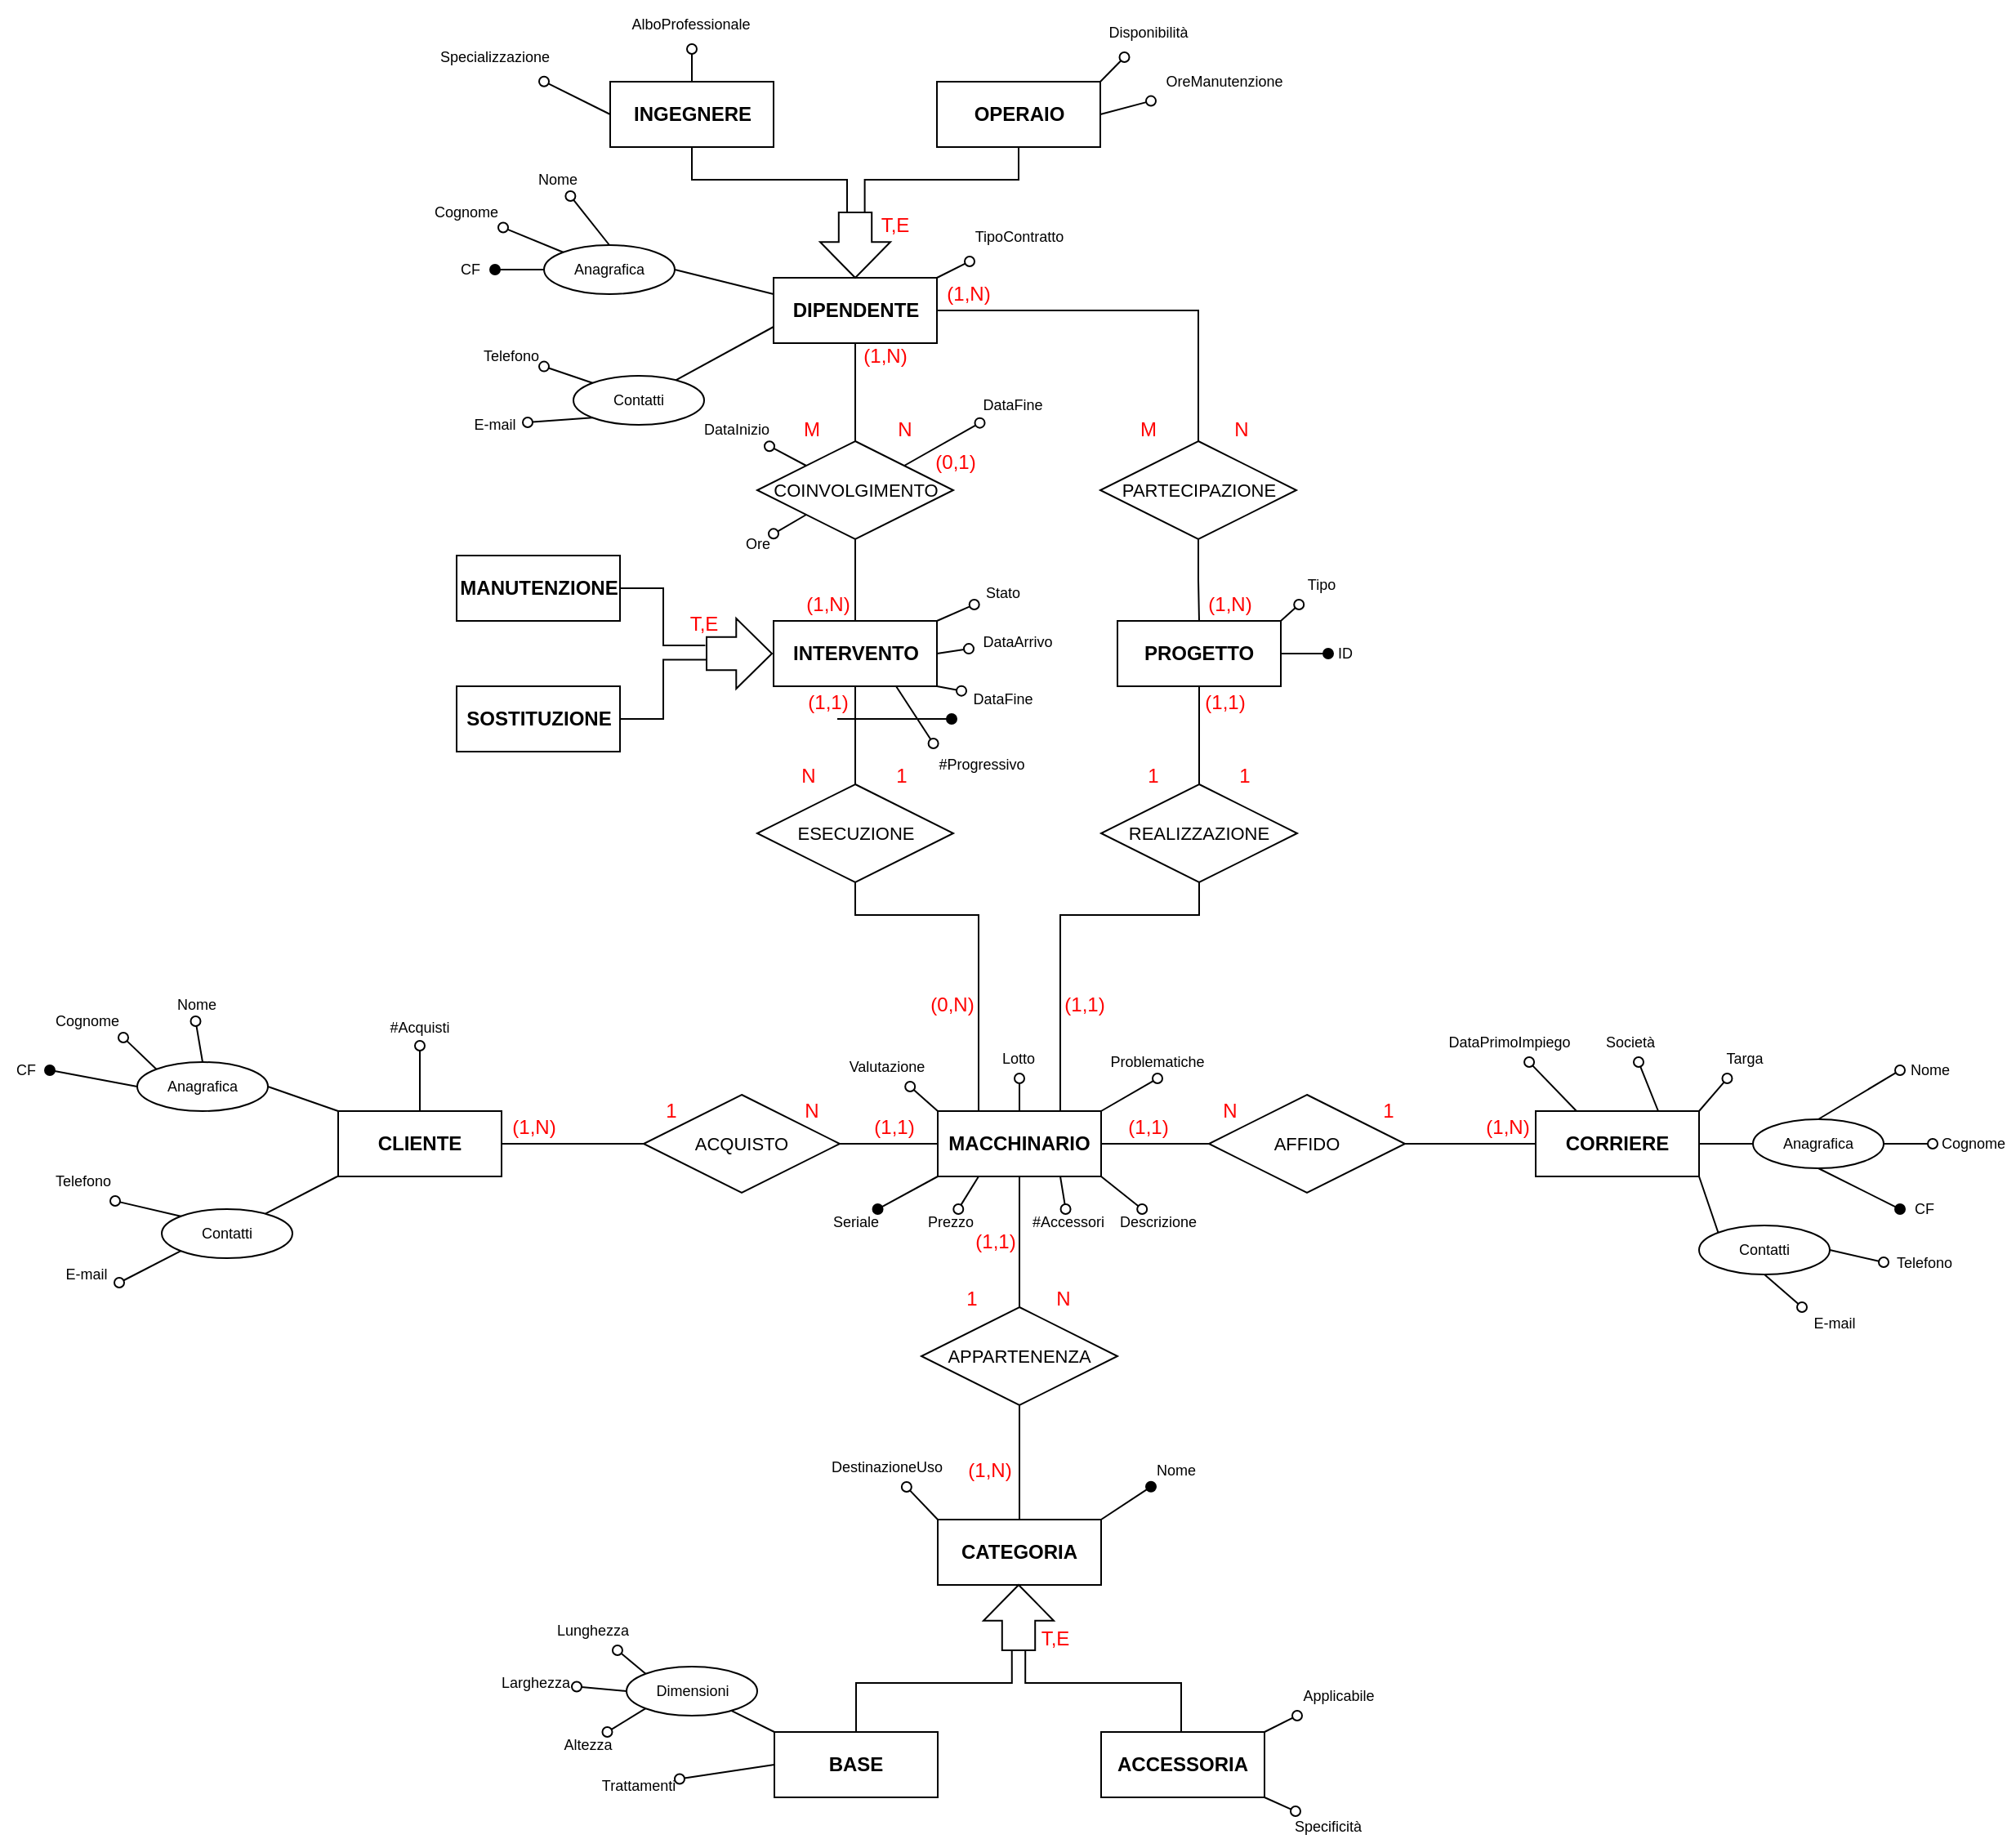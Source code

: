 <mxfile version="15.8.0" type="github">
  <diagram id="dsJ7s2vMgQMwFVYu8buw" name="Page-1">
    <mxGraphModel dx="1185" dy="635" grid="1" gridSize="10" guides="1" tooltips="1" connect="1" arrows="1" fold="1" page="1" pageScale="1" pageWidth="827" pageHeight="1169" math="0" shadow="0">
      <root>
        <mxCell id="0" />
        <mxCell id="1" parent="0" />
        <mxCell id="uWJtjKGiHwzr4gWqTYHl-3" style="edgeStyle=orthogonalEdgeStyle;rounded=0;orthogonalLoop=1;jettySize=auto;html=1;exitX=1;exitY=0.5;exitDx=0;exitDy=0;entryX=0;entryY=0.5;entryDx=0;entryDy=0;endArrow=none;endFill=0;" parent="1" source="gx2fqg2UMWbFpVax5CwM-1" target="gx2fqg2UMWbFpVax5CwM-11" edge="1">
          <mxGeometry relative="1" as="geometry" />
        </mxCell>
        <mxCell id="jzE8oIi-crpwVp-MOxEN-11" style="rounded=0;orthogonalLoop=1;jettySize=auto;html=1;exitX=0.5;exitY=0;exitDx=0;exitDy=0;fontColor=#000000;endArrow=oval;endFill=0;" parent="1" source="gx2fqg2UMWbFpVax5CwM-1" target="jzE8oIi-crpwVp-MOxEN-12" edge="1">
          <mxGeometry relative="1" as="geometry">
            <mxPoint x="463.952" y="650" as="targetPoint" />
          </mxGeometry>
        </mxCell>
        <mxCell id="gx2fqg2UMWbFpVax5CwM-1" value="&lt;b&gt;CLIENTE&lt;/b&gt;" style="whiteSpace=wrap;html=1;align=center;fontColor=#000000;" parent="1" vertex="1">
          <mxGeometry x="414" y="690" width="100" height="40" as="geometry" />
        </mxCell>
        <mxCell id="uWJtjKGiHwzr4gWqTYHl-6" style="edgeStyle=orthogonalEdgeStyle;rounded=0;orthogonalLoop=1;jettySize=auto;html=1;exitX=1;exitY=0.5;exitDx=0;exitDy=0;entryX=0;entryY=0.5;entryDx=0;entryDy=0;endArrow=none;endFill=0;" parent="1" source="gx2fqg2UMWbFpVax5CwM-2" target="gx2fqg2UMWbFpVax5CwM-18" edge="1">
          <mxGeometry relative="1" as="geometry" />
        </mxCell>
        <mxCell id="uWJtjKGiHwzr4gWqTYHl-18" style="edgeStyle=orthogonalEdgeStyle;rounded=0;orthogonalLoop=1;jettySize=auto;html=1;exitX=0.25;exitY=0;exitDx=0;exitDy=0;entryX=0.5;entryY=1;entryDx=0;entryDy=0;endArrow=none;endFill=0;" parent="1" source="gx2fqg2UMWbFpVax5CwM-2" target="FtTrVJw0tq06EMOVsZJ_-155" edge="1">
          <mxGeometry relative="1" as="geometry">
            <Array as="points">
              <mxPoint x="806" y="570" />
              <mxPoint x="731" y="570" />
            </Array>
          </mxGeometry>
        </mxCell>
        <mxCell id="uWJtjKGiHwzr4gWqTYHl-19" style="edgeStyle=orthogonalEdgeStyle;rounded=0;orthogonalLoop=1;jettySize=auto;html=1;exitX=0.75;exitY=0;exitDx=0;exitDy=0;entryX=0.5;entryY=1;entryDx=0;entryDy=0;endArrow=none;endFill=0;" parent="1" source="gx2fqg2UMWbFpVax5CwM-2" target="FtTrVJw0tq06EMOVsZJ_-159" edge="1">
          <mxGeometry relative="1" as="geometry">
            <Array as="points">
              <mxPoint x="856" y="570" />
              <mxPoint x="941" y="570" />
            </Array>
          </mxGeometry>
        </mxCell>
        <mxCell id="uWJtjKGiHwzr4gWqTYHl-37" style="rounded=0;orthogonalLoop=1;jettySize=auto;html=1;exitX=1;exitY=0;exitDx=0;exitDy=0;fontSize=11;endArrow=oval;endFill=0;entryX=0.5;entryY=1;entryDx=0;entryDy=0;" parent="1" source="gx2fqg2UMWbFpVax5CwM-2" target="uWJtjKGiHwzr4gWqTYHl-38" edge="1">
          <mxGeometry relative="1" as="geometry">
            <mxPoint x="910" y="650" as="targetPoint" />
          </mxGeometry>
        </mxCell>
        <mxCell id="uWJtjKGiHwzr4gWqTYHl-89" style="edgeStyle=none;rounded=0;orthogonalLoop=1;jettySize=auto;html=1;exitX=0;exitY=0;exitDx=0;exitDy=0;fontSize=9;endArrow=oval;endFill=0;" parent="1" source="gx2fqg2UMWbFpVax5CwM-2" target="uWJtjKGiHwzr4gWqTYHl-90" edge="1">
          <mxGeometry relative="1" as="geometry">
            <mxPoint x="760" y="660" as="targetPoint" />
          </mxGeometry>
        </mxCell>
        <mxCell id="uWJtjKGiHwzr4gWqTYHl-91" style="edgeStyle=none;rounded=0;orthogonalLoop=1;jettySize=auto;html=1;exitX=0;exitY=1;exitDx=0;exitDy=0;fontSize=9;endArrow=oval;endFill=1;" parent="1" source="gx2fqg2UMWbFpVax5CwM-2" target="uWJtjKGiHwzr4gWqTYHl-92" edge="1">
          <mxGeometry relative="1" as="geometry">
            <mxPoint x="750" y="730" as="targetPoint" />
          </mxGeometry>
        </mxCell>
        <mxCell id="uWJtjKGiHwzr4gWqTYHl-93" style="edgeStyle=none;rounded=0;orthogonalLoop=1;jettySize=auto;html=1;exitX=0.25;exitY=1;exitDx=0;exitDy=0;fontSize=9;endArrow=oval;endFill=0;" parent="1" source="gx2fqg2UMWbFpVax5CwM-2" target="uWJtjKGiHwzr4gWqTYHl-94" edge="1">
          <mxGeometry relative="1" as="geometry">
            <mxPoint x="770" y="760" as="targetPoint" />
          </mxGeometry>
        </mxCell>
        <mxCell id="uWJtjKGiHwzr4gWqTYHl-95" style="edgeStyle=none;rounded=0;orthogonalLoop=1;jettySize=auto;html=1;exitX=0.75;exitY=1;exitDx=0;exitDy=0;fontSize=9;endArrow=oval;endFill=0;" parent="1" source="gx2fqg2UMWbFpVax5CwM-2" target="uWJtjKGiHwzr4gWqTYHl-96" edge="1">
          <mxGeometry relative="1" as="geometry">
            <mxPoint x="880" y="760" as="targetPoint" />
          </mxGeometry>
        </mxCell>
        <mxCell id="uWJtjKGiHwzr4gWqTYHl-97" style="edgeStyle=none;rounded=0;orthogonalLoop=1;jettySize=auto;html=1;exitX=1;exitY=1;exitDx=0;exitDy=0;fontSize=9;endArrow=oval;endFill=0;" parent="1" source="gx2fqg2UMWbFpVax5CwM-2" target="uWJtjKGiHwzr4gWqTYHl-98" edge="1">
          <mxGeometry relative="1" as="geometry">
            <mxPoint x="910" y="750" as="targetPoint" />
          </mxGeometry>
        </mxCell>
        <mxCell id="uWJtjKGiHwzr4gWqTYHl-115" style="edgeStyle=none;rounded=0;orthogonalLoop=1;jettySize=auto;html=1;exitX=0.5;exitY=0;exitDx=0;exitDy=0;fontSize=9;endArrow=oval;endFill=0;" parent="1" source="gx2fqg2UMWbFpVax5CwM-2" target="uWJtjKGiHwzr4gWqTYHl-116" edge="1">
          <mxGeometry relative="1" as="geometry">
            <mxPoint x="831.111" y="660" as="targetPoint" />
          </mxGeometry>
        </mxCell>
        <mxCell id="gx2fqg2UMWbFpVax5CwM-2" value="&lt;b&gt;MACCHINARIO&lt;/b&gt;" style="whiteSpace=wrap;html=1;align=center;" parent="1" vertex="1">
          <mxGeometry x="781" y="690" width="100" height="40" as="geometry" />
        </mxCell>
        <mxCell id="uWJtjKGiHwzr4gWqTYHl-8" style="edgeStyle=orthogonalEdgeStyle;rounded=0;orthogonalLoop=1;jettySize=auto;html=1;exitX=0.5;exitY=0;exitDx=0;exitDy=0;entryX=0.5;entryY=1;entryDx=0;entryDy=0;endArrow=none;endFill=0;" parent="1" source="gx2fqg2UMWbFpVax5CwM-3" target="gx2fqg2UMWbFpVax5CwM-14" edge="1">
          <mxGeometry relative="1" as="geometry" />
        </mxCell>
        <mxCell id="uWJtjKGiHwzr4gWqTYHl-99" style="edgeStyle=none;rounded=0;orthogonalLoop=1;jettySize=auto;html=1;exitX=1;exitY=0;exitDx=0;exitDy=0;fontSize=9;endArrow=oval;endFill=1;" parent="1" source="gx2fqg2UMWbFpVax5CwM-3" target="uWJtjKGiHwzr4gWqTYHl-100" edge="1">
          <mxGeometry relative="1" as="geometry">
            <mxPoint x="910" y="910" as="targetPoint" />
          </mxGeometry>
        </mxCell>
        <mxCell id="uWJtjKGiHwzr4gWqTYHl-101" style="edgeStyle=none;rounded=0;orthogonalLoop=1;jettySize=auto;html=1;exitX=0;exitY=0;exitDx=0;exitDy=0;fontSize=9;endArrow=oval;endFill=0;" parent="1" source="gx2fqg2UMWbFpVax5CwM-3" target="uWJtjKGiHwzr4gWqTYHl-102" edge="1">
          <mxGeometry relative="1" as="geometry">
            <mxPoint x="760" y="920" as="targetPoint" />
          </mxGeometry>
        </mxCell>
        <mxCell id="gx2fqg2UMWbFpVax5CwM-3" value="&lt;b&gt;CATEGORIA&lt;/b&gt;" style="whiteSpace=wrap;html=1;align=center;" parent="1" vertex="1">
          <mxGeometry x="781" y="940" width="100" height="40" as="geometry" />
        </mxCell>
        <mxCell id="uWJtjKGiHwzr4gWqTYHl-85" style="edgeStyle=none;rounded=0;orthogonalLoop=1;jettySize=auto;html=1;exitX=1;exitY=0;exitDx=0;exitDy=0;fontSize=9;endArrow=oval;endFill=0;" parent="1" source="gx2fqg2UMWbFpVax5CwM-5" target="uWJtjKGiHwzr4gWqTYHl-86" edge="1">
          <mxGeometry relative="1" as="geometry">
            <mxPoint x="1020" y="380.0" as="targetPoint" />
          </mxGeometry>
        </mxCell>
        <mxCell id="uWJtjKGiHwzr4gWqTYHl-87" style="edgeStyle=none;rounded=0;orthogonalLoop=1;jettySize=auto;html=1;exitX=1;exitY=0.5;exitDx=0;exitDy=0;fontSize=9;endArrow=oval;endFill=1;" parent="1" source="gx2fqg2UMWbFpVax5CwM-5" target="uWJtjKGiHwzr4gWqTYHl-88" edge="1">
          <mxGeometry relative="1" as="geometry">
            <mxPoint x="1020" y="409.944" as="targetPoint" />
          </mxGeometry>
        </mxCell>
        <mxCell id="gx2fqg2UMWbFpVax5CwM-5" value="&lt;b&gt;PROGETTO&lt;/b&gt;" style="whiteSpace=wrap;html=1;align=center;" parent="1" vertex="1">
          <mxGeometry x="891" y="390" width="100" height="40" as="geometry" />
        </mxCell>
        <mxCell id="uWJtjKGiHwzr4gWqTYHl-26" style="edgeStyle=orthogonalEdgeStyle;rounded=0;orthogonalLoop=1;jettySize=auto;html=1;exitX=0.5;exitY=1;exitDx=0;exitDy=0;entryX=0.5;entryY=0;entryDx=0;entryDy=0;endArrow=none;endFill=0;" parent="1" source="gx2fqg2UMWbFpVax5CwM-6" target="FtTrVJw0tq06EMOVsZJ_-156" edge="1">
          <mxGeometry relative="1" as="geometry" />
        </mxCell>
        <mxCell id="uWJtjKGiHwzr4gWqTYHl-31" style="edgeStyle=orthogonalEdgeStyle;rounded=0;orthogonalLoop=1;jettySize=auto;html=1;exitX=1;exitY=0.5;exitDx=0;exitDy=0;endArrow=none;endFill=0;" parent="1" source="gx2fqg2UMWbFpVax5CwM-6" target="gx2fqg2UMWbFpVax5CwM-17" edge="1">
          <mxGeometry relative="1" as="geometry" />
        </mxCell>
        <mxCell id="uWJtjKGiHwzr4gWqTYHl-49" style="edgeStyle=none;rounded=0;orthogonalLoop=1;jettySize=auto;html=1;exitX=0;exitY=0.25;exitDx=0;exitDy=0;fontSize=9;endArrow=none;endFill=0;entryX=1;entryY=0.5;entryDx=0;entryDy=0;" parent="1" source="gx2fqg2UMWbFpVax5CwM-6" target="uWJtjKGiHwzr4gWqTYHl-51" edge="1">
          <mxGeometry relative="1" as="geometry">
            <mxPoint x="670" y="189.944" as="targetPoint" />
          </mxGeometry>
        </mxCell>
        <mxCell id="uWJtjKGiHwzr4gWqTYHl-54" style="edgeStyle=none;rounded=0;orthogonalLoop=1;jettySize=auto;html=1;exitX=0;exitY=0.75;exitDx=0;exitDy=0;fontSize=9;endArrow=none;endFill=0;" parent="1" source="gx2fqg2UMWbFpVax5CwM-6" target="uWJtjKGiHwzr4gWqTYHl-55" edge="1">
          <mxGeometry relative="1" as="geometry">
            <mxPoint x="620" y="220" as="targetPoint" />
          </mxGeometry>
        </mxCell>
        <mxCell id="uWJtjKGiHwzr4gWqTYHl-66" style="edgeStyle=none;rounded=0;orthogonalLoop=1;jettySize=auto;html=1;exitX=1;exitY=0;exitDx=0;exitDy=0;fontSize=9;endArrow=oval;endFill=0;" parent="1" source="gx2fqg2UMWbFpVax5CwM-6" target="uWJtjKGiHwzr4gWqTYHl-67" edge="1">
          <mxGeometry relative="1" as="geometry">
            <mxPoint x="810" y="160" as="targetPoint" />
          </mxGeometry>
        </mxCell>
        <mxCell id="gx2fqg2UMWbFpVax5CwM-6" value="&lt;b&gt;DIPENDENTE&lt;/b&gt;" style="whiteSpace=wrap;html=1;align=center;" parent="1" vertex="1">
          <mxGeometry x="680.5" y="180" width="100" height="40" as="geometry" />
        </mxCell>
        <mxCell id="uWJtjKGiHwzr4gWqTYHl-28" style="edgeStyle=orthogonalEdgeStyle;rounded=0;orthogonalLoop=1;jettySize=auto;html=1;exitX=0.5;exitY=1;exitDx=0;exitDy=0;entryX=0.015;entryY=0.616;entryDx=0;entryDy=0;entryPerimeter=0;endArrow=none;endFill=0;" parent="1" source="gx2fqg2UMWbFpVax5CwM-7" target="uWJtjKGiHwzr4gWqTYHl-27" edge="1">
          <mxGeometry relative="1" as="geometry" />
        </mxCell>
        <mxCell id="uWJtjKGiHwzr4gWqTYHl-45" style="edgeStyle=none;rounded=0;orthogonalLoop=1;jettySize=auto;html=1;exitX=0.5;exitY=0;exitDx=0;exitDy=0;fontSize=9;endArrow=oval;endFill=0;" parent="1" source="gx2fqg2UMWbFpVax5CwM-7" target="uWJtjKGiHwzr4gWqTYHl-46" edge="1">
          <mxGeometry relative="1" as="geometry">
            <mxPoint x="630.556" y="40" as="targetPoint" />
          </mxGeometry>
        </mxCell>
        <mxCell id="uWJtjKGiHwzr4gWqTYHl-47" style="edgeStyle=none;rounded=0;orthogonalLoop=1;jettySize=auto;html=1;exitX=0;exitY=0.5;exitDx=0;exitDy=0;fontSize=9;endArrow=oval;endFill=0;" parent="1" source="gx2fqg2UMWbFpVax5CwM-7" target="uWJtjKGiHwzr4gWqTYHl-48" edge="1">
          <mxGeometry relative="1" as="geometry">
            <mxPoint x="540" y="60" as="targetPoint" />
          </mxGeometry>
        </mxCell>
        <mxCell id="gx2fqg2UMWbFpVax5CwM-7" value="&lt;b&gt;INGEGNERE&lt;/b&gt;" style="whiteSpace=wrap;html=1;align=center;" parent="1" vertex="1">
          <mxGeometry x="580.5" y="60" width="100" height="40" as="geometry" />
        </mxCell>
        <mxCell id="uWJtjKGiHwzr4gWqTYHl-29" style="edgeStyle=orthogonalEdgeStyle;rounded=0;orthogonalLoop=1;jettySize=auto;html=1;exitX=0.5;exitY=1;exitDx=0;exitDy=0;entryX=0.005;entryY=0.365;entryDx=0;entryDy=0;entryPerimeter=0;endArrow=none;endFill=0;" parent="1" source="gx2fqg2UMWbFpVax5CwM-8" target="uWJtjKGiHwzr4gWqTYHl-27" edge="1">
          <mxGeometry relative="1" as="geometry" />
        </mxCell>
        <mxCell id="uWJtjKGiHwzr4gWqTYHl-39" style="edgeStyle=none;rounded=0;orthogonalLoop=1;jettySize=auto;html=1;exitX=1;exitY=0;exitDx=0;exitDy=0;fontSize=9;endArrow=oval;endFill=0;" parent="1" source="gx2fqg2UMWbFpVax5CwM-8" target="uWJtjKGiHwzr4gWqTYHl-40" edge="1">
          <mxGeometry relative="1" as="geometry">
            <mxPoint x="910" y="30" as="targetPoint" />
          </mxGeometry>
        </mxCell>
        <mxCell id="uWJtjKGiHwzr4gWqTYHl-41" style="edgeStyle=none;rounded=0;orthogonalLoop=1;jettySize=auto;html=1;exitX=1;exitY=0.5;exitDx=0;exitDy=0;fontSize=9;endArrow=oval;endFill=0;" parent="1" source="gx2fqg2UMWbFpVax5CwM-8" target="uWJtjKGiHwzr4gWqTYHl-44" edge="1">
          <mxGeometry relative="1" as="geometry">
            <mxPoint x="930" y="80" as="targetPoint" />
          </mxGeometry>
        </mxCell>
        <mxCell id="gx2fqg2UMWbFpVax5CwM-8" value="&lt;b&gt;OPERAIO&lt;/b&gt;" style="whiteSpace=wrap;html=1;align=center;" parent="1" vertex="1">
          <mxGeometry x="780.5" y="60" width="100" height="40" as="geometry" />
        </mxCell>
        <mxCell id="uWJtjKGiHwzr4gWqTYHl-77" style="edgeStyle=none;rounded=0;orthogonalLoop=1;jettySize=auto;html=1;exitX=0.75;exitY=1;exitDx=0;exitDy=0;fontSize=9;endArrow=oval;endFill=0;entryX=0;entryY=0;entryDx=0;entryDy=0;" parent="1" source="gx2fqg2UMWbFpVax5CwM-9" target="uWJtjKGiHwzr4gWqTYHl-78" edge="1">
          <mxGeometry relative="1" as="geometry">
            <mxPoint x="770" y="460" as="targetPoint" />
          </mxGeometry>
        </mxCell>
        <mxCell id="uWJtjKGiHwzr4gWqTYHl-79" style="edgeStyle=none;rounded=0;orthogonalLoop=1;jettySize=auto;html=1;exitX=1;exitY=0;exitDx=0;exitDy=0;fontSize=9;endArrow=oval;endFill=0;" parent="1" source="gx2fqg2UMWbFpVax5CwM-9" target="uWJtjKGiHwzr4gWqTYHl-80" edge="1">
          <mxGeometry relative="1" as="geometry">
            <mxPoint x="820" y="380.0" as="targetPoint" />
          </mxGeometry>
        </mxCell>
        <mxCell id="uWJtjKGiHwzr4gWqTYHl-81" style="edgeStyle=none;rounded=0;orthogonalLoop=1;jettySize=auto;html=1;exitX=1;exitY=0.5;exitDx=0;exitDy=0;fontSize=9;endArrow=oval;endFill=0;" parent="1" source="gx2fqg2UMWbFpVax5CwM-9" target="uWJtjKGiHwzr4gWqTYHl-82" edge="1">
          <mxGeometry relative="1" as="geometry">
            <mxPoint x="800" y="409.944" as="targetPoint" />
          </mxGeometry>
        </mxCell>
        <mxCell id="uWJtjKGiHwzr4gWqTYHl-83" style="edgeStyle=none;rounded=0;orthogonalLoop=1;jettySize=auto;html=1;exitX=1;exitY=1;exitDx=0;exitDy=0;fontSize=9;endArrow=oval;endFill=0;" parent="1" source="gx2fqg2UMWbFpVax5CwM-9" target="uWJtjKGiHwzr4gWqTYHl-84" edge="1">
          <mxGeometry relative="1" as="geometry">
            <mxPoint x="800" y="440.0" as="targetPoint" />
          </mxGeometry>
        </mxCell>
        <mxCell id="gx2fqg2UMWbFpVax5CwM-9" value="&lt;b&gt;INTERVENTO&lt;/b&gt;" style="whiteSpace=wrap;html=1;align=center;" parent="1" vertex="1">
          <mxGeometry x="680.5" y="390" width="100" height="40" as="geometry" />
        </mxCell>
        <mxCell id="jzE8oIi-crpwVp-MOxEN-13" style="edgeStyle=none;rounded=0;orthogonalLoop=1;jettySize=auto;html=1;exitX=0.25;exitY=0;exitDx=0;exitDy=0;fontSize=9;fontColor=#000000;endArrow=oval;endFill=0;" parent="1" source="gx2fqg2UMWbFpVax5CwM-10" target="jzE8oIi-crpwVp-MOxEN-31" edge="1">
          <mxGeometry relative="1" as="geometry">
            <mxPoint x="1171.944" y="650" as="targetPoint" />
          </mxGeometry>
        </mxCell>
        <mxCell id="jzE8oIi-crpwVp-MOxEN-14" style="edgeStyle=none;rounded=0;orthogonalLoop=1;jettySize=auto;html=1;exitX=0.75;exitY=0;exitDx=0;exitDy=0;fontSize=9;fontColor=#000000;endArrow=oval;endFill=0;" parent="1" source="gx2fqg2UMWbFpVax5CwM-10" target="jzE8oIi-crpwVp-MOxEN-32" edge="1">
          <mxGeometry relative="1" as="geometry">
            <mxPoint x="1240" y="660" as="targetPoint" />
          </mxGeometry>
        </mxCell>
        <mxCell id="jzE8oIi-crpwVp-MOxEN-15" style="edgeStyle=none;rounded=0;orthogonalLoop=1;jettySize=auto;html=1;exitX=1;exitY=0;exitDx=0;exitDy=0;fontSize=9;fontColor=#000000;endArrow=oval;endFill=0;" parent="1" source="gx2fqg2UMWbFpVax5CwM-10" target="jzE8oIi-crpwVp-MOxEN-33" edge="1">
          <mxGeometry relative="1" as="geometry">
            <mxPoint x="1280" y="670" as="targetPoint" />
          </mxGeometry>
        </mxCell>
        <mxCell id="gx2fqg2UMWbFpVax5CwM-10" value="&lt;b&gt;CORRIERE&lt;/b&gt;" style="whiteSpace=wrap;html=1;align=center;fontColor=#000000;" parent="1" vertex="1">
          <mxGeometry x="1147" y="690" width="100" height="40" as="geometry" />
        </mxCell>
        <mxCell id="uWJtjKGiHwzr4gWqTYHl-4" style="edgeStyle=orthogonalEdgeStyle;rounded=0;orthogonalLoop=1;jettySize=auto;html=1;exitX=1;exitY=0.5;exitDx=0;exitDy=0;endArrow=none;endFill=0;" parent="1" source="gx2fqg2UMWbFpVax5CwM-11" target="gx2fqg2UMWbFpVax5CwM-2" edge="1">
          <mxGeometry relative="1" as="geometry" />
        </mxCell>
        <mxCell id="gx2fqg2UMWbFpVax5CwM-11" value="&lt;font style=&quot;font-size: 11px&quot;&gt;ACQUISTO&lt;/font&gt;" style="shape=rhombus;perimeter=rhombusPerimeter;whiteSpace=wrap;html=1;align=center;" parent="1" vertex="1">
          <mxGeometry x="601" y="680" width="120" height="60" as="geometry" />
        </mxCell>
        <mxCell id="uWJtjKGiHwzr4gWqTYHl-5" style="edgeStyle=orthogonalEdgeStyle;rounded=0;orthogonalLoop=1;jettySize=auto;html=1;exitX=0.5;exitY=0;exitDx=0;exitDy=0;entryX=0.5;entryY=1;entryDx=0;entryDy=0;endArrow=none;endFill=0;" parent="1" source="gx2fqg2UMWbFpVax5CwM-14" target="gx2fqg2UMWbFpVax5CwM-2" edge="1">
          <mxGeometry relative="1" as="geometry" />
        </mxCell>
        <mxCell id="gx2fqg2UMWbFpVax5CwM-14" value="&lt;font style=&quot;font-size: 11px&quot;&gt;APPARTENENZA&lt;/font&gt;" style="shape=rhombus;perimeter=rhombusPerimeter;whiteSpace=wrap;html=1;align=center;" parent="1" vertex="1">
          <mxGeometry x="771" y="810" width="120" height="60" as="geometry" />
        </mxCell>
        <mxCell id="uWJtjKGiHwzr4gWqTYHl-30" style="edgeStyle=orthogonalEdgeStyle;rounded=0;orthogonalLoop=1;jettySize=auto;html=1;exitX=0.5;exitY=1;exitDx=0;exitDy=0;entryX=0.5;entryY=0;entryDx=0;entryDy=0;endArrow=none;endFill=0;" parent="1" source="gx2fqg2UMWbFpVax5CwM-17" target="gx2fqg2UMWbFpVax5CwM-5" edge="1">
          <mxGeometry relative="1" as="geometry" />
        </mxCell>
        <mxCell id="gx2fqg2UMWbFpVax5CwM-17" value="&lt;font style=&quot;font-size: 11px&quot;&gt;PARTECIPAZIONE&lt;/font&gt;" style="shape=rhombus;perimeter=rhombusPerimeter;whiteSpace=wrap;html=1;align=center;" parent="1" vertex="1">
          <mxGeometry x="880.5" y="280" width="120" height="60" as="geometry" />
        </mxCell>
        <mxCell id="uWJtjKGiHwzr4gWqTYHl-7" style="edgeStyle=orthogonalEdgeStyle;rounded=0;orthogonalLoop=1;jettySize=auto;html=1;exitX=1;exitY=0.5;exitDx=0;exitDy=0;entryX=0;entryY=0.5;entryDx=0;entryDy=0;endArrow=none;endFill=0;fontColor=#000000;" parent="1" source="gx2fqg2UMWbFpVax5CwM-18" target="gx2fqg2UMWbFpVax5CwM-10" edge="1">
          <mxGeometry relative="1" as="geometry" />
        </mxCell>
        <mxCell id="gx2fqg2UMWbFpVax5CwM-18" value="&lt;font style=&quot;font-size: 11px&quot;&gt;AFFIDO&lt;/font&gt;" style="shape=rhombus;perimeter=rhombusPerimeter;whiteSpace=wrap;html=1;align=center;" parent="1" vertex="1">
          <mxGeometry x="947" y="680" width="120" height="60" as="geometry" />
        </mxCell>
        <mxCell id="uWJtjKGiHwzr4gWqTYHl-20" style="edgeStyle=orthogonalEdgeStyle;rounded=0;orthogonalLoop=1;jettySize=auto;html=1;exitX=0.5;exitY=0;exitDx=0;exitDy=0;entryX=0.5;entryY=1;entryDx=0;entryDy=0;endArrow=none;endFill=0;" parent="1" source="FtTrVJw0tq06EMOVsZJ_-155" target="gx2fqg2UMWbFpVax5CwM-9" edge="1">
          <mxGeometry relative="1" as="geometry" />
        </mxCell>
        <mxCell id="FtTrVJw0tq06EMOVsZJ_-155" value="&lt;font style=&quot;font-size: 11px&quot;&gt;ESECUZIONE&lt;/font&gt;" style="shape=rhombus;perimeter=rhombusPerimeter;whiteSpace=wrap;html=1;align=center;" parent="1" vertex="1">
          <mxGeometry x="670.5" y="490" width="120" height="60" as="geometry" />
        </mxCell>
        <mxCell id="uWJtjKGiHwzr4gWqTYHl-25" style="edgeStyle=orthogonalEdgeStyle;rounded=0;orthogonalLoop=1;jettySize=auto;html=1;exitX=0.5;exitY=1;exitDx=0;exitDy=0;entryX=0.5;entryY=0;entryDx=0;entryDy=0;endArrow=none;endFill=0;" parent="1" source="FtTrVJw0tq06EMOVsZJ_-156" target="gx2fqg2UMWbFpVax5CwM-9" edge="1">
          <mxGeometry relative="1" as="geometry" />
        </mxCell>
        <mxCell id="uWJtjKGiHwzr4gWqTYHl-71" style="edgeStyle=none;rounded=0;orthogonalLoop=1;jettySize=auto;html=1;exitX=0;exitY=0;exitDx=0;exitDy=0;fontSize=9;endArrow=oval;endFill=0;" parent="1" source="FtTrVJw0tq06EMOVsZJ_-156" target="uWJtjKGiHwzr4gWqTYHl-72" edge="1">
          <mxGeometry relative="1" as="geometry">
            <mxPoint x="690" y="270" as="targetPoint" />
          </mxGeometry>
        </mxCell>
        <mxCell id="uWJtjKGiHwzr4gWqTYHl-73" style="edgeStyle=none;rounded=0;orthogonalLoop=1;jettySize=auto;html=1;exitX=1;exitY=0;exitDx=0;exitDy=0;fontSize=9;endArrow=oval;endFill=0;" parent="1" source="FtTrVJw0tq06EMOVsZJ_-156" target="uWJtjKGiHwzr4gWqTYHl-74" edge="1">
          <mxGeometry relative="1" as="geometry">
            <mxPoint x="770" y="270" as="targetPoint" />
          </mxGeometry>
        </mxCell>
        <mxCell id="uWJtjKGiHwzr4gWqTYHl-75" style="edgeStyle=none;rounded=0;orthogonalLoop=1;jettySize=auto;html=1;exitX=0;exitY=1;exitDx=0;exitDy=0;fontSize=9;endArrow=oval;endFill=0;" parent="1" source="FtTrVJw0tq06EMOVsZJ_-156" target="uWJtjKGiHwzr4gWqTYHl-76" edge="1">
          <mxGeometry relative="1" as="geometry">
            <mxPoint x="680" y="350" as="targetPoint" />
          </mxGeometry>
        </mxCell>
        <mxCell id="FtTrVJw0tq06EMOVsZJ_-156" value="&lt;font style=&quot;font-size: 11px&quot;&gt;COINVOLGIMENTO&lt;/font&gt;" style="shape=rhombus;perimeter=rhombusPerimeter;whiteSpace=wrap;html=1;align=center;" parent="1" vertex="1">
          <mxGeometry x="670.5" y="280" width="120" height="60" as="geometry" />
        </mxCell>
        <mxCell id="uWJtjKGiHwzr4gWqTYHl-23" style="edgeStyle=orthogonalEdgeStyle;rounded=0;orthogonalLoop=1;jettySize=auto;html=1;exitX=1;exitY=0.5;exitDx=0;exitDy=0;entryX=-0.02;entryY=0.384;entryDx=0;entryDy=0;entryPerimeter=0;endArrow=none;endFill=0;" parent="1" source="FtTrVJw0tq06EMOVsZJ_-157" target="uWJtjKGiHwzr4gWqTYHl-22" edge="1">
          <mxGeometry relative="1" as="geometry" />
        </mxCell>
        <mxCell id="FtTrVJw0tq06EMOVsZJ_-157" value="&lt;b&gt;MANUTENZIONE&lt;/b&gt;" style="whiteSpace=wrap;html=1;align=center;" parent="1" vertex="1">
          <mxGeometry x="486.5" y="350" width="100" height="40" as="geometry" />
        </mxCell>
        <mxCell id="uWJtjKGiHwzr4gWqTYHl-24" style="edgeStyle=orthogonalEdgeStyle;rounded=0;orthogonalLoop=1;jettySize=auto;html=1;exitX=1;exitY=0.5;exitDx=0;exitDy=0;entryX=-0.01;entryY=0.588;entryDx=0;entryDy=0;entryPerimeter=0;endArrow=none;endFill=0;" parent="1" source="FtTrVJw0tq06EMOVsZJ_-158" target="uWJtjKGiHwzr4gWqTYHl-22" edge="1">
          <mxGeometry relative="1" as="geometry" />
        </mxCell>
        <mxCell id="FtTrVJw0tq06EMOVsZJ_-158" value="&lt;b&gt;SOSTITUZIONE&lt;/b&gt;" style="whiteSpace=wrap;html=1;align=center;" parent="1" vertex="1">
          <mxGeometry x="486.5" y="430" width="100" height="40" as="geometry" />
        </mxCell>
        <mxCell id="uWJtjKGiHwzr4gWqTYHl-21" style="edgeStyle=orthogonalEdgeStyle;rounded=0;orthogonalLoop=1;jettySize=auto;html=1;exitX=0.5;exitY=0;exitDx=0;exitDy=0;entryX=0.5;entryY=1;entryDx=0;entryDy=0;endArrow=none;endFill=0;" parent="1" source="FtTrVJw0tq06EMOVsZJ_-159" target="gx2fqg2UMWbFpVax5CwM-5" edge="1">
          <mxGeometry relative="1" as="geometry" />
        </mxCell>
        <mxCell id="FtTrVJw0tq06EMOVsZJ_-159" value="&lt;font style=&quot;font-size: 11px&quot;&gt;REALIZZAZIONE&lt;/font&gt;" style="shape=rhombus;perimeter=rhombusPerimeter;whiteSpace=wrap;html=1;align=center;" parent="1" vertex="1">
          <mxGeometry x="881" y="490" width="120" height="60" as="geometry" />
        </mxCell>
        <mxCell id="uWJtjKGiHwzr4gWqTYHl-32" style="edgeStyle=orthogonalEdgeStyle;rounded=0;orthogonalLoop=1;jettySize=auto;html=1;exitX=0.5;exitY=0;exitDx=0;exitDy=0;entryX=-0.003;entryY=0.404;entryDx=0;entryDy=0;entryPerimeter=0;endArrow=none;endFill=0;" parent="1" edge="1">
          <mxGeometry relative="1" as="geometry">
            <mxPoint x="731" y="1070" as="sourcePoint" />
            <mxPoint x="826.372" y="1020.12" as="targetPoint" />
            <Array as="points">
              <mxPoint x="731" y="1040" />
              <mxPoint x="826" y="1040" />
            </Array>
          </mxGeometry>
        </mxCell>
        <mxCell id="uWJtjKGiHwzr4gWqTYHl-103" style="edgeStyle=none;rounded=0;orthogonalLoop=1;jettySize=auto;html=1;exitX=0;exitY=0;exitDx=0;exitDy=0;fontSize=9;endArrow=none;endFill=0;" parent="1" source="FtTrVJw0tq06EMOVsZJ_-160" target="uWJtjKGiHwzr4gWqTYHl-104" edge="1">
          <mxGeometry relative="1" as="geometry">
            <mxPoint x="650" y="1050" as="targetPoint" />
          </mxGeometry>
        </mxCell>
        <mxCell id="uWJtjKGiHwzr4gWqTYHl-111" style="edgeStyle=none;rounded=0;orthogonalLoop=1;jettySize=auto;html=1;exitX=0;exitY=0.5;exitDx=0;exitDy=0;fontSize=9;endArrow=oval;endFill=0;" parent="1" source="FtTrVJw0tq06EMOVsZJ_-160" target="uWJtjKGiHwzr4gWqTYHl-112" edge="1">
          <mxGeometry relative="1" as="geometry">
            <mxPoint x="630" y="1110" as="targetPoint" />
          </mxGeometry>
        </mxCell>
        <mxCell id="FtTrVJw0tq06EMOVsZJ_-160" value="&lt;b&gt;BASE&lt;/b&gt;" style="whiteSpace=wrap;html=1;align=center;" parent="1" vertex="1">
          <mxGeometry x="681" y="1070" width="100" height="40" as="geometry" />
        </mxCell>
        <mxCell id="uWJtjKGiHwzr4gWqTYHl-33" style="edgeStyle=orthogonalEdgeStyle;rounded=0;orthogonalLoop=1;jettySize=auto;html=1;exitX=0.5;exitY=0;exitDx=0;exitDy=0;entryX=0.022;entryY=0.619;entryDx=0;entryDy=0;entryPerimeter=0;endArrow=none;endFill=0;" parent="1" edge="1">
          <mxGeometry relative="1" as="geometry">
            <mxPoint x="930" y="1070" as="sourcePoint" />
            <mxPoint x="834.617" y="1019.12" as="targetPoint" />
            <Array as="points">
              <mxPoint x="930" y="1040" />
              <mxPoint x="835" y="1040" />
            </Array>
          </mxGeometry>
        </mxCell>
        <mxCell id="uWJtjKGiHwzr4gWqTYHl-113" style="edgeStyle=none;rounded=0;orthogonalLoop=1;jettySize=auto;html=1;exitX=1;exitY=0;exitDx=0;exitDy=0;fontSize=9;endArrow=oval;endFill=0;" parent="1" source="FtTrVJw0tq06EMOVsZJ_-161" target="uWJtjKGiHwzr4gWqTYHl-114" edge="1">
          <mxGeometry relative="1" as="geometry">
            <mxPoint x="1010" y="1050" as="targetPoint" />
          </mxGeometry>
        </mxCell>
        <mxCell id="uWJtjKGiHwzr4gWqTYHl-117" style="edgeStyle=none;rounded=0;orthogonalLoop=1;jettySize=auto;html=1;exitX=1;exitY=1;exitDx=0;exitDy=0;fontSize=9;endArrow=oval;endFill=0;" parent="1" source="FtTrVJw0tq06EMOVsZJ_-161" target="uWJtjKGiHwzr4gWqTYHl-118" edge="1">
          <mxGeometry relative="1" as="geometry">
            <mxPoint x="1010" y="1130" as="targetPoint" />
          </mxGeometry>
        </mxCell>
        <mxCell id="FtTrVJw0tq06EMOVsZJ_-161" value="&lt;b&gt;ACCESSORIA&lt;/b&gt;" style="whiteSpace=wrap;html=1;align=center;" parent="1" vertex="1">
          <mxGeometry x="881" y="1070" width="100" height="40" as="geometry" />
        </mxCell>
        <mxCell id="uWJtjKGiHwzr4gWqTYHl-10" value="" style="html=1;shadow=0;dashed=0;align=center;verticalAlign=middle;shape=mxgraph.arrows2.arrow;dy=0.53;dx=21.86;direction=north;notch=0;gradientColor=#ffffff;" parent="1" vertex="1">
          <mxGeometry x="809" y="980" width="43" height="40" as="geometry" />
        </mxCell>
        <mxCell id="uWJtjKGiHwzr4gWqTYHl-22" value="" style="html=1;shadow=0;dashed=0;align=center;verticalAlign=middle;shape=mxgraph.arrows2.arrow;dy=0.53;dx=21.86;direction=north;notch=0;gradientColor=#ffffff;rotation=90;" parent="1" vertex="1">
          <mxGeometry x="638" y="390" width="43" height="40" as="geometry" />
        </mxCell>
        <mxCell id="uWJtjKGiHwzr4gWqTYHl-27" value="" style="html=1;shadow=0;dashed=0;align=center;verticalAlign=middle;shape=mxgraph.arrows2.arrow;dy=0.53;dx=21.86;direction=north;notch=0;gradientColor=#ffffff;rotation=-180;" parent="1" vertex="1">
          <mxGeometry x="709" y="140" width="43" height="40" as="geometry" />
        </mxCell>
        <mxCell id="uWJtjKGiHwzr4gWqTYHl-38" value="Problematiche" style="text;html=1;strokeColor=none;fillColor=none;align=center;verticalAlign=middle;whiteSpace=wrap;rounded=0;fontSize=9;" parent="1" vertex="1">
          <mxGeometry x="890" y="650" width="51" height="20" as="geometry" />
        </mxCell>
        <mxCell id="uWJtjKGiHwzr4gWqTYHl-40" value="Disponibilità" style="text;html=1;strokeColor=none;fillColor=none;align=center;verticalAlign=middle;whiteSpace=wrap;rounded=0;fontSize=9;" parent="1" vertex="1">
          <mxGeometry x="880" y="15" width="60" height="30" as="geometry" />
        </mxCell>
        <mxCell id="uWJtjKGiHwzr4gWqTYHl-44" value="OreManutenzione" style="text;html=1;strokeColor=none;fillColor=none;align=center;verticalAlign=middle;whiteSpace=wrap;rounded=0;fontSize=9;" parent="1" vertex="1">
          <mxGeometry x="911.5" y="45" width="89" height="30" as="geometry" />
        </mxCell>
        <mxCell id="uWJtjKGiHwzr4gWqTYHl-46" value="AlboProfessionale" style="text;html=1;strokeColor=none;fillColor=none;align=center;verticalAlign=middle;whiteSpace=wrap;rounded=0;fontSize=9;" parent="1" vertex="1">
          <mxGeometry x="600.496" y="10" width="60" height="30" as="geometry" />
        </mxCell>
        <mxCell id="uWJtjKGiHwzr4gWqTYHl-48" value="Specializzazione" style="text;html=1;strokeColor=none;fillColor=none;align=center;verticalAlign=middle;whiteSpace=wrap;rounded=0;fontSize=9;" parent="1" vertex="1">
          <mxGeometry x="480" y="30" width="60" height="30" as="geometry" />
        </mxCell>
        <mxCell id="uWJtjKGiHwzr4gWqTYHl-56" style="edgeStyle=none;rounded=0;orthogonalLoop=1;jettySize=auto;html=1;exitX=0.5;exitY=0;exitDx=0;exitDy=0;fontSize=9;endArrow=oval;endFill=0;" parent="1" source="uWJtjKGiHwzr4gWqTYHl-51" target="uWJtjKGiHwzr4gWqTYHl-61" edge="1">
          <mxGeometry relative="1" as="geometry">
            <mxPoint x="580" y="140" as="targetPoint" />
          </mxGeometry>
        </mxCell>
        <mxCell id="uWJtjKGiHwzr4gWqTYHl-57" style="edgeStyle=none;rounded=0;orthogonalLoop=1;jettySize=auto;html=1;exitX=0;exitY=0;exitDx=0;exitDy=0;fontSize=9;endArrow=oval;endFill=0;" parent="1" source="uWJtjKGiHwzr4gWqTYHl-51" target="uWJtjKGiHwzr4gWqTYHl-62" edge="1">
          <mxGeometry relative="1" as="geometry">
            <mxPoint x="540" y="150" as="targetPoint" />
          </mxGeometry>
        </mxCell>
        <mxCell id="uWJtjKGiHwzr4gWqTYHl-58" style="edgeStyle=none;rounded=0;orthogonalLoop=1;jettySize=auto;html=1;exitX=0;exitY=0.5;exitDx=0;exitDy=0;fontSize=9;endArrow=oval;endFill=1;" parent="1" source="uWJtjKGiHwzr4gWqTYHl-51" target="uWJtjKGiHwzr4gWqTYHl-63" edge="1">
          <mxGeometry relative="1" as="geometry">
            <mxPoint x="520" y="180" as="targetPoint" />
          </mxGeometry>
        </mxCell>
        <mxCell id="uWJtjKGiHwzr4gWqTYHl-51" value="Anagrafica" style="ellipse;whiteSpace=wrap;html=1;align=center;fontSize=9;gradientColor=#ffffff;fillColor=none;" parent="1" vertex="1">
          <mxGeometry x="540" y="160" width="80" height="30" as="geometry" />
        </mxCell>
        <mxCell id="uWJtjKGiHwzr4gWqTYHl-59" style="edgeStyle=none;rounded=0;orthogonalLoop=1;jettySize=auto;html=1;exitX=0;exitY=0;exitDx=0;exitDy=0;fontSize=9;endArrow=oval;endFill=0;" parent="1" source="uWJtjKGiHwzr4gWqTYHl-55" target="uWJtjKGiHwzr4gWqTYHl-64" edge="1">
          <mxGeometry relative="1" as="geometry">
            <mxPoint x="550" y="230" as="targetPoint" />
          </mxGeometry>
        </mxCell>
        <mxCell id="uWJtjKGiHwzr4gWqTYHl-60" style="edgeStyle=none;rounded=0;orthogonalLoop=1;jettySize=auto;html=1;exitX=0;exitY=1;exitDx=0;exitDy=0;fontSize=9;endArrow=oval;endFill=0;" parent="1" source="uWJtjKGiHwzr4gWqTYHl-55" target="uWJtjKGiHwzr4gWqTYHl-65" edge="1">
          <mxGeometry relative="1" as="geometry">
            <mxPoint x="550" y="280" as="targetPoint" />
          </mxGeometry>
        </mxCell>
        <mxCell id="uWJtjKGiHwzr4gWqTYHl-55" value="Contatti" style="ellipse;whiteSpace=wrap;html=1;align=center;fontSize=9;fillColor=none;gradientColor=#ffffff;" parent="1" vertex="1">
          <mxGeometry x="558" y="240" width="80" height="30" as="geometry" />
        </mxCell>
        <mxCell id="uWJtjKGiHwzr4gWqTYHl-61" value="Nome" style="text;html=1;strokeColor=none;fillColor=none;align=center;verticalAlign=middle;whiteSpace=wrap;rounded=0;fontSize=9;" parent="1" vertex="1">
          <mxGeometry x="530" y="110" width="36.5" height="20" as="geometry" />
        </mxCell>
        <mxCell id="uWJtjKGiHwzr4gWqTYHl-62" value="Cognome" style="text;html=1;strokeColor=none;fillColor=none;align=center;verticalAlign=middle;whiteSpace=wrap;rounded=0;fontSize=9;" parent="1" vertex="1">
          <mxGeometry x="470" y="130" width="45" height="20" as="geometry" />
        </mxCell>
        <mxCell id="uWJtjKGiHwzr4gWqTYHl-63" value="CF" style="text;html=1;strokeColor=none;fillColor=none;align=center;verticalAlign=middle;whiteSpace=wrap;rounded=0;fontSize=9;" parent="1" vertex="1">
          <mxGeometry x="480" y="165" width="30" height="20" as="geometry" />
        </mxCell>
        <mxCell id="uWJtjKGiHwzr4gWqTYHl-64" value="Telefono" style="text;html=1;strokeColor=none;fillColor=none;align=center;verticalAlign=middle;whiteSpace=wrap;rounded=0;fontSize=9;" parent="1" vertex="1">
          <mxGeometry x="500" y="215" width="40" height="25" as="geometry" />
        </mxCell>
        <mxCell id="uWJtjKGiHwzr4gWqTYHl-65" value="E-mail" style="text;html=1;strokeColor=none;fillColor=none;align=center;verticalAlign=middle;whiteSpace=wrap;rounded=0;fontSize=9;" parent="1" vertex="1">
          <mxGeometry x="490" y="260" width="40" height="20" as="geometry" />
        </mxCell>
        <mxCell id="uWJtjKGiHwzr4gWqTYHl-67" value="TipoContratto" style="text;html=1;strokeColor=none;fillColor=none;align=center;verticalAlign=middle;whiteSpace=wrap;rounded=0;fontSize=9;" parent="1" vertex="1">
          <mxGeometry x="800.5" y="140" width="60" height="30" as="geometry" />
        </mxCell>
        <mxCell id="uWJtjKGiHwzr4gWqTYHl-68" style="edgeStyle=none;rounded=0;orthogonalLoop=1;jettySize=auto;html=1;exitX=0;exitY=1;exitDx=0;exitDy=0;fontSize=9;endArrow=oval;endFill=0;" parent="1" source="FtTrVJw0tq06EMOVsZJ_-156" target="FtTrVJw0tq06EMOVsZJ_-156" edge="1">
          <mxGeometry relative="1" as="geometry" />
        </mxCell>
        <mxCell id="uWJtjKGiHwzr4gWqTYHl-70" style="edgeStyle=none;rounded=0;orthogonalLoop=1;jettySize=auto;html=1;exitX=0;exitY=0;exitDx=0;exitDy=0;fontSize=9;endArrow=oval;endFill=0;" parent="1" source="FtTrVJw0tq06EMOVsZJ_-156" target="FtTrVJw0tq06EMOVsZJ_-156" edge="1">
          <mxGeometry relative="1" as="geometry" />
        </mxCell>
        <mxCell id="uWJtjKGiHwzr4gWqTYHl-72" value="DataInizio" style="text;html=1;strokeColor=none;fillColor=none;align=center;verticalAlign=middle;whiteSpace=wrap;rounded=0;fontSize=9;" parent="1" vertex="1">
          <mxGeometry x="638" y="260" width="40" height="25" as="geometry" />
        </mxCell>
        <mxCell id="uWJtjKGiHwzr4gWqTYHl-74" value="DataFine" style="text;html=1;strokeColor=none;fillColor=none;align=center;verticalAlign=middle;whiteSpace=wrap;rounded=0;fontSize=9;" parent="1" vertex="1">
          <mxGeometry x="806.75" y="245" width="40" height="25" as="geometry" />
        </mxCell>
        <mxCell id="uWJtjKGiHwzr4gWqTYHl-76" value="Ore" style="text;html=1;strokeColor=none;fillColor=none;align=center;verticalAlign=middle;whiteSpace=wrap;rounded=0;fontSize=9;" parent="1" vertex="1">
          <mxGeometry x="660.5" y="335" width="20" height="15" as="geometry" />
        </mxCell>
        <mxCell id="uWJtjKGiHwzr4gWqTYHl-78" value="#Progressivo" style="text;html=1;strokeColor=none;fillColor=none;align=center;verticalAlign=middle;whiteSpace=wrap;rounded=0;fontSize=9;" parent="1" vertex="1">
          <mxGeometry x="778.31" y="465" width="60" height="25" as="geometry" />
        </mxCell>
        <mxCell id="uWJtjKGiHwzr4gWqTYHl-80" value="Stato" style="text;html=1;strokeColor=none;fillColor=none;align=center;verticalAlign=middle;whiteSpace=wrap;rounded=0;fontSize=9;" parent="1" vertex="1">
          <mxGeometry x="800.5" y="365" width="40" height="15" as="geometry" />
        </mxCell>
        <mxCell id="uWJtjKGiHwzr4gWqTYHl-82" value="DataArrivo" style="text;html=1;strokeColor=none;fillColor=none;align=center;verticalAlign=middle;whiteSpace=wrap;rounded=0;fontSize=9;" parent="1" vertex="1">
          <mxGeometry x="800" y="395" width="60" height="15" as="geometry" />
        </mxCell>
        <mxCell id="uWJtjKGiHwzr4gWqTYHl-84" value="DataFine" style="text;html=1;strokeColor=none;fillColor=none;align=center;verticalAlign=middle;whiteSpace=wrap;rounded=0;fontSize=9;" parent="1" vertex="1">
          <mxGeometry x="795.5" y="430" width="50" height="15" as="geometry" />
        </mxCell>
        <mxCell id="uWJtjKGiHwzr4gWqTYHl-86" value="Tipo" style="text;html=1;strokeColor=none;fillColor=none;align=center;verticalAlign=middle;whiteSpace=wrap;rounded=0;fontSize=9;" parent="1" vertex="1">
          <mxGeometry x="1001" y="355" width="30" height="25" as="geometry" />
        </mxCell>
        <mxCell id="uWJtjKGiHwzr4gWqTYHl-88" value="ID" style="text;html=1;strokeColor=none;fillColor=none;align=center;verticalAlign=middle;whiteSpace=wrap;rounded=0;fontSize=9;" parent="1" vertex="1">
          <mxGeometry x="1020" y="399.99" width="21" height="20.03" as="geometry" />
        </mxCell>
        <mxCell id="uWJtjKGiHwzr4gWqTYHl-90" value="Valutazione" style="text;html=1;strokeColor=none;fillColor=none;align=center;verticalAlign=middle;whiteSpace=wrap;rounded=0;fontSize=9;" parent="1" vertex="1">
          <mxGeometry x="730" y="650" width="40" height="25" as="geometry" />
        </mxCell>
        <mxCell id="uWJtjKGiHwzr4gWqTYHl-92" value="Seriale" style="text;html=1;strokeColor=none;fillColor=none;align=center;verticalAlign=middle;whiteSpace=wrap;rounded=0;fontSize=9;" parent="1" vertex="1">
          <mxGeometry x="705.5" y="750" width="50" height="15" as="geometry" />
        </mxCell>
        <mxCell id="uWJtjKGiHwzr4gWqTYHl-94" value="Prezzo" style="text;html=1;strokeColor=none;fillColor=none;align=center;verticalAlign=middle;whiteSpace=wrap;rounded=0;fontSize=9;" parent="1" vertex="1">
          <mxGeometry x="769" y="750" width="40" height="15" as="geometry" />
        </mxCell>
        <mxCell id="uWJtjKGiHwzr4gWqTYHl-96" value="#Accessori" style="text;html=1;strokeColor=none;fillColor=none;align=center;verticalAlign=middle;whiteSpace=wrap;rounded=0;fontSize=9;" parent="1" vertex="1">
          <mxGeometry x="845.5" y="750" width="30" height="15" as="geometry" />
        </mxCell>
        <mxCell id="uWJtjKGiHwzr4gWqTYHl-98" value="Descrizione" style="text;html=1;strokeColor=none;fillColor=none;align=center;verticalAlign=middle;whiteSpace=wrap;rounded=0;fontSize=9;" parent="1" vertex="1">
          <mxGeometry x="895.5" y="750" width="40" height="15" as="geometry" />
        </mxCell>
        <mxCell id="uWJtjKGiHwzr4gWqTYHl-100" value="Nome" style="text;html=1;strokeColor=none;fillColor=none;align=center;verticalAlign=middle;whiteSpace=wrap;rounded=0;fontSize=9;" parent="1" vertex="1">
          <mxGeometry x="911.5" y="900" width="30" height="20" as="geometry" />
        </mxCell>
        <mxCell id="uWJtjKGiHwzr4gWqTYHl-102" value="DestinazioneUso" style="text;html=1;strokeColor=none;fillColor=none;align=center;verticalAlign=middle;whiteSpace=wrap;rounded=0;fontSize=9;" parent="1" vertex="1">
          <mxGeometry x="720" y="895" width="60" height="25" as="geometry" />
        </mxCell>
        <mxCell id="uWJtjKGiHwzr4gWqTYHl-105" style="edgeStyle=none;rounded=0;orthogonalLoop=1;jettySize=auto;html=1;exitX=0;exitY=1;exitDx=0;exitDy=0;fontSize=9;endArrow=oval;endFill=0;" parent="1" source="uWJtjKGiHwzr4gWqTYHl-104" target="uWJtjKGiHwzr4gWqTYHl-110" edge="1">
          <mxGeometry relative="1" as="geometry">
            <mxPoint x="580" y="1080" as="targetPoint" />
          </mxGeometry>
        </mxCell>
        <mxCell id="uWJtjKGiHwzr4gWqTYHl-106" style="edgeStyle=none;rounded=0;orthogonalLoop=1;jettySize=auto;html=1;exitX=0;exitY=0.5;exitDx=0;exitDy=0;fontSize=9;endArrow=oval;endFill=0;" parent="1" source="uWJtjKGiHwzr4gWqTYHl-104" target="uWJtjKGiHwzr4gWqTYHl-109" edge="1">
          <mxGeometry relative="1" as="geometry">
            <mxPoint x="570" y="1044.944" as="targetPoint" />
          </mxGeometry>
        </mxCell>
        <mxCell id="uWJtjKGiHwzr4gWqTYHl-107" style="edgeStyle=none;rounded=0;orthogonalLoop=1;jettySize=auto;html=1;exitX=0;exitY=0;exitDx=0;exitDy=0;fontSize=9;endArrow=oval;endFill=0;" parent="1" source="uWJtjKGiHwzr4gWqTYHl-104" target="uWJtjKGiHwzr4gWqTYHl-108" edge="1">
          <mxGeometry relative="1" as="geometry">
            <mxPoint x="580" y="1010" as="targetPoint" />
          </mxGeometry>
        </mxCell>
        <mxCell id="uWJtjKGiHwzr4gWqTYHl-104" value="Dimensioni" style="ellipse;whiteSpace=wrap;html=1;align=center;fontSize=9;fillColor=none;gradientColor=#ffffff;" parent="1" vertex="1">
          <mxGeometry x="590.5" y="1030" width="80" height="30" as="geometry" />
        </mxCell>
        <mxCell id="uWJtjKGiHwzr4gWqTYHl-108" value="Lunghezza" style="text;html=1;strokeColor=none;fillColor=none;align=center;verticalAlign=middle;whiteSpace=wrap;rounded=0;fontSize=9;" parent="1" vertex="1">
          <mxGeometry x="550" y="995" width="40" height="25" as="geometry" />
        </mxCell>
        <mxCell id="uWJtjKGiHwzr4gWqTYHl-109" value="Larghezza" style="text;html=1;strokeColor=none;fillColor=none;align=center;verticalAlign=middle;whiteSpace=wrap;rounded=0;fontSize=9;" parent="1" vertex="1">
          <mxGeometry x="510" y="1030" width="50" height="20" as="geometry" />
        </mxCell>
        <mxCell id="uWJtjKGiHwzr4gWqTYHl-110" value="Altezza" style="text;html=1;strokeColor=none;fillColor=none;align=center;verticalAlign=middle;whiteSpace=wrap;rounded=0;fontSize=9;" parent="1" vertex="1">
          <mxGeometry x="546.5" y="1070" width="40" height="15" as="geometry" />
        </mxCell>
        <mxCell id="uWJtjKGiHwzr4gWqTYHl-112" value="Trattamenti" style="text;html=1;strokeColor=none;fillColor=none;align=center;verticalAlign=middle;whiteSpace=wrap;rounded=0;fontSize=9;" parent="1" vertex="1">
          <mxGeometry x="573" y="1095" width="50" height="15" as="geometry" />
        </mxCell>
        <mxCell id="uWJtjKGiHwzr4gWqTYHl-114" value="Applicabile" style="text;html=1;strokeColor=none;fillColor=none;align=center;verticalAlign=middle;whiteSpace=wrap;rounded=0;fontSize=9;" parent="1" vertex="1">
          <mxGeometry x="1000.5" y="1035" width="51" height="25" as="geometry" />
        </mxCell>
        <mxCell id="uWJtjKGiHwzr4gWqTYHl-116" value="Lotto" style="text;html=1;strokeColor=none;fillColor=none;align=center;verticalAlign=middle;whiteSpace=wrap;rounded=0;fontSize=9;" parent="1" vertex="1">
          <mxGeometry x="820.45" y="645" width="21.11" height="25" as="geometry" />
        </mxCell>
        <mxCell id="uWJtjKGiHwzr4gWqTYHl-118" value="Specificità" style="text;html=1;strokeColor=none;fillColor=none;align=center;verticalAlign=middle;whiteSpace=wrap;rounded=0;fontSize=9;" parent="1" vertex="1">
          <mxGeometry x="1000" y="1115" width="40" height="25" as="geometry" />
        </mxCell>
        <mxCell id="jzE8oIi-crpwVp-MOxEN-1" value="(1,N)" style="text;html=1;align=center;verticalAlign=middle;whiteSpace=wrap;rounded=0;fontColor=#FF0000;" parent="1" vertex="1">
          <mxGeometry x="780" y="185" width="40" height="10" as="geometry" />
        </mxCell>
        <mxCell id="jzE8oIi-crpwVp-MOxEN-2" style="edgeStyle=none;rounded=0;orthogonalLoop=1;jettySize=auto;html=1;exitX=0;exitY=0.25;exitDx=0;exitDy=0;fontSize=9;endArrow=none;endFill=0;entryX=1;entryY=0.5;entryDx=0;entryDy=0;fontColor=#000000;" parent="1" target="jzE8oIi-crpwVp-MOxEN-6" edge="1">
          <mxGeometry relative="1" as="geometry">
            <mxPoint x="403.5" y="689.944" as="targetPoint" />
            <mxPoint x="414" y="690" as="sourcePoint" />
          </mxGeometry>
        </mxCell>
        <mxCell id="jzE8oIi-crpwVp-MOxEN-3" style="edgeStyle=none;rounded=0;orthogonalLoop=1;jettySize=auto;html=1;exitX=0.5;exitY=0;exitDx=0;exitDy=0;fontSize=9;endArrow=oval;endFill=0;fontColor=#000000;entryX=0.5;entryY=1;entryDx=0;entryDy=0;" parent="1" source="jzE8oIi-crpwVp-MOxEN-6" target="jzE8oIi-crpwVp-MOxEN-34" edge="1">
          <mxGeometry relative="1" as="geometry">
            <mxPoint x="331" y="640" as="targetPoint" />
          </mxGeometry>
        </mxCell>
        <mxCell id="jzE8oIi-crpwVp-MOxEN-4" style="edgeStyle=none;rounded=0;orthogonalLoop=1;jettySize=auto;html=1;exitX=0;exitY=0;exitDx=0;exitDy=0;fontSize=9;endArrow=oval;endFill=0;fontColor=#000000;entryX=1;entryY=1;entryDx=0;entryDy=0;" parent="1" source="jzE8oIi-crpwVp-MOxEN-6" target="jzE8oIi-crpwVp-MOxEN-37" edge="1">
          <mxGeometry relative="1" as="geometry">
            <mxPoint x="291" y="650" as="targetPoint" />
          </mxGeometry>
        </mxCell>
        <mxCell id="jzE8oIi-crpwVp-MOxEN-5" style="edgeStyle=none;rounded=0;orthogonalLoop=1;jettySize=auto;html=1;exitX=0;exitY=0.5;exitDx=0;exitDy=0;fontSize=9;endArrow=oval;endFill=1;fontColor=#000000;entryX=1;entryY=0.5;entryDx=0;entryDy=0;" parent="1" source="jzE8oIi-crpwVp-MOxEN-6" target="jzE8oIi-crpwVp-MOxEN-38" edge="1">
          <mxGeometry relative="1" as="geometry">
            <mxPoint x="271" y="680" as="targetPoint" />
          </mxGeometry>
        </mxCell>
        <mxCell id="jzE8oIi-crpwVp-MOxEN-6" value="Anagrafica" style="ellipse;whiteSpace=wrap;html=1;align=center;fontSize=9;gradientColor=#ffffff;fillColor=none;fontColor=#000000;" parent="1" vertex="1">
          <mxGeometry x="291" y="660" width="80" height="30" as="geometry" />
        </mxCell>
        <mxCell id="jzE8oIi-crpwVp-MOxEN-7" style="edgeStyle=none;rounded=0;orthogonalLoop=1;jettySize=auto;html=1;exitX=0;exitY=0.75;exitDx=0;exitDy=0;fontSize=9;endArrow=none;endFill=0;fontColor=#000000;" parent="1" target="jzE8oIi-crpwVp-MOxEN-10" edge="1">
          <mxGeometry relative="1" as="geometry">
            <mxPoint x="353" y="740" as="targetPoint" />
            <mxPoint x="413.5" y="730" as="sourcePoint" />
          </mxGeometry>
        </mxCell>
        <mxCell id="jzE8oIi-crpwVp-MOxEN-8" style="edgeStyle=none;rounded=0;orthogonalLoop=1;jettySize=auto;html=1;exitX=0;exitY=0;exitDx=0;exitDy=0;fontSize=9;endArrow=oval;endFill=0;fontColor=#000000;entryX=1;entryY=1;entryDx=0;entryDy=0;" parent="1" source="jzE8oIi-crpwVp-MOxEN-10" target="jzE8oIi-crpwVp-MOxEN-42" edge="1">
          <mxGeometry relative="1" as="geometry">
            <mxPoint x="298" y="740" as="targetPoint" />
          </mxGeometry>
        </mxCell>
        <mxCell id="jzE8oIi-crpwVp-MOxEN-9" style="edgeStyle=none;rounded=0;orthogonalLoop=1;jettySize=auto;html=1;exitX=0;exitY=1;exitDx=0;exitDy=0;fontSize=9;endArrow=oval;endFill=0;fontColor=#000000;entryX=1;entryY=0.75;entryDx=0;entryDy=0;" parent="1" source="jzE8oIi-crpwVp-MOxEN-10" target="jzE8oIi-crpwVp-MOxEN-43" edge="1">
          <mxGeometry relative="1" as="geometry">
            <mxPoint x="298" y="790" as="targetPoint" />
          </mxGeometry>
        </mxCell>
        <mxCell id="jzE8oIi-crpwVp-MOxEN-10" value="Contatti" style="ellipse;whiteSpace=wrap;html=1;align=center;fontSize=9;fillColor=none;gradientColor=#ffffff;fontColor=#000000;" parent="1" vertex="1">
          <mxGeometry x="306" y="750" width="80" height="30" as="geometry" />
        </mxCell>
        <mxCell id="jzE8oIi-crpwVp-MOxEN-12" value="&lt;font style=&quot;font-size: 9px&quot;&gt;#Acquisti&lt;/font&gt;" style="text;html=1;strokeColor=none;fillColor=none;align=center;verticalAlign=middle;whiteSpace=wrap;rounded=0;fontColor=#000000;" parent="1" vertex="1">
          <mxGeometry x="442.02" y="625" width="43.95" height="25" as="geometry" />
        </mxCell>
        <mxCell id="jzE8oIi-crpwVp-MOxEN-26" style="edgeStyle=none;rounded=0;orthogonalLoop=1;jettySize=auto;html=1;exitX=0;exitY=0.5;exitDx=0;exitDy=0;fontSize=9;endArrow=none;endFill=0;fontColor=#000000;entryX=1;entryY=0.5;entryDx=0;entryDy=0;" parent="1" source="jzE8oIi-crpwVp-MOxEN-30" target="gx2fqg2UMWbFpVax5CwM-10" edge="1">
          <mxGeometry relative="1" as="geometry">
            <mxPoint x="1260" y="735" as="targetPoint" />
            <mxPoint x="1270.5" y="785" as="sourcePoint" />
          </mxGeometry>
        </mxCell>
        <mxCell id="jzE8oIi-crpwVp-MOxEN-27" style="edgeStyle=none;rounded=0;orthogonalLoop=1;jettySize=auto;html=1;exitX=0.5;exitY=1;exitDx=0;exitDy=0;fontSize=9;endArrow=oval;endFill=1;fontColor=#000000;entryX=0;entryY=0.5;entryDx=0;entryDy=0;" parent="1" source="jzE8oIi-crpwVp-MOxEN-30" target="jzE8oIi-crpwVp-MOxEN-41" edge="1">
          <mxGeometry relative="1" as="geometry">
            <mxPoint x="1370" y="750" as="targetPoint" />
          </mxGeometry>
        </mxCell>
        <mxCell id="jzE8oIi-crpwVp-MOxEN-28" style="edgeStyle=none;rounded=0;orthogonalLoop=1;jettySize=auto;html=1;exitX=1;exitY=0.5;exitDx=0;exitDy=0;fontSize=9;endArrow=oval;endFill=0;fontColor=#000000;entryX=0;entryY=0.5;entryDx=0;entryDy=0;" parent="1" source="jzE8oIi-crpwVp-MOxEN-30" target="jzE8oIi-crpwVp-MOxEN-40" edge="1">
          <mxGeometry relative="1" as="geometry">
            <mxPoint x="1410" y="710" as="targetPoint" />
          </mxGeometry>
        </mxCell>
        <mxCell id="jzE8oIi-crpwVp-MOxEN-29" style="edgeStyle=none;rounded=0;orthogonalLoop=1;jettySize=auto;html=1;exitX=0.5;exitY=0;exitDx=0;exitDy=0;fontSize=9;endArrow=oval;endFill=0;fontColor=#000000;entryX=0;entryY=0.5;entryDx=0;entryDy=0;" parent="1" source="jzE8oIi-crpwVp-MOxEN-30" target="jzE8oIi-crpwVp-MOxEN-39" edge="1">
          <mxGeometry relative="1" as="geometry">
            <mxPoint x="1370" y="660" as="targetPoint" />
          </mxGeometry>
        </mxCell>
        <mxCell id="jzE8oIi-crpwVp-MOxEN-30" value="Anagrafica" style="ellipse;whiteSpace=wrap;html=1;align=center;fontSize=9;gradientColor=#ffffff;fillColor=none;fontColor=#000000;" parent="1" vertex="1">
          <mxGeometry x="1280" y="695" width="80" height="30" as="geometry" />
        </mxCell>
        <mxCell id="jzE8oIi-crpwVp-MOxEN-31" value="DataPrimoImpiego" style="text;html=1;strokeColor=none;fillColor=none;align=center;verticalAlign=middle;whiteSpace=wrap;rounded=0;fontSize=9;fontColor=#000000;" parent="1" vertex="1">
          <mxGeometry x="1110" y="635" width="41.94" height="25" as="geometry" />
        </mxCell>
        <mxCell id="jzE8oIi-crpwVp-MOxEN-32" value="Società" style="text;html=1;strokeColor=none;fillColor=none;align=center;verticalAlign=middle;whiteSpace=wrap;rounded=0;fontSize=9;fontColor=#000000;" parent="1" vertex="1">
          <mxGeometry x="1190" y="635" width="30" height="25" as="geometry" />
        </mxCell>
        <mxCell id="jzE8oIi-crpwVp-MOxEN-33" value="Targa" style="text;html=1;strokeColor=none;fillColor=none;align=center;verticalAlign=middle;whiteSpace=wrap;rounded=0;fontSize=9;fontColor=#000000;" parent="1" vertex="1">
          <mxGeometry x="1260" y="645" width="30" height="25" as="geometry" />
        </mxCell>
        <mxCell id="jzE8oIi-crpwVp-MOxEN-34" value="Nome" style="text;html=1;strokeColor=none;fillColor=none;align=center;verticalAlign=middle;whiteSpace=wrap;rounded=0;fontSize=9;fontColor=#000000;" parent="1" vertex="1">
          <mxGeometry x="308.5" y="615" width="36.5" height="20" as="geometry" />
        </mxCell>
        <mxCell id="jzE8oIi-crpwVp-MOxEN-37" value="Cognome" style="text;html=1;strokeColor=none;fillColor=none;align=center;verticalAlign=middle;whiteSpace=wrap;rounded=0;fontSize=9;fontColor=#000000;" parent="1" vertex="1">
          <mxGeometry x="237.5" y="625" width="45" height="20" as="geometry" />
        </mxCell>
        <mxCell id="jzE8oIi-crpwVp-MOxEN-38" value="CF" style="text;html=1;strokeColor=none;fillColor=none;align=center;verticalAlign=middle;whiteSpace=wrap;rounded=0;fontSize=9;fontColor=#000000;" parent="1" vertex="1">
          <mxGeometry x="207.5" y="655" width="30" height="20" as="geometry" />
        </mxCell>
        <mxCell id="jzE8oIi-crpwVp-MOxEN-39" value="Nome" style="text;html=1;strokeColor=none;fillColor=none;align=center;verticalAlign=middle;whiteSpace=wrap;rounded=0;fontSize=9;fontColor=#000000;" parent="1" vertex="1">
          <mxGeometry x="1370" y="655" width="36.5" height="20" as="geometry" />
        </mxCell>
        <mxCell id="jzE8oIi-crpwVp-MOxEN-40" value="Cognome" style="text;html=1;strokeColor=none;fillColor=none;align=center;verticalAlign=middle;whiteSpace=wrap;rounded=0;fontSize=9;fontColor=#000000;" parent="1" vertex="1">
          <mxGeometry x="1390" y="700" width="50" height="20" as="geometry" />
        </mxCell>
        <mxCell id="jzE8oIi-crpwVp-MOxEN-41" value="CF" style="text;html=1;strokeColor=none;fillColor=none;align=center;verticalAlign=middle;whiteSpace=wrap;rounded=0;fontSize=9;fontColor=#000000;" parent="1" vertex="1">
          <mxGeometry x="1370" y="740" width="30" height="20" as="geometry" />
        </mxCell>
        <mxCell id="jzE8oIi-crpwVp-MOxEN-42" value="Telefono" style="text;html=1;strokeColor=none;fillColor=none;align=center;verticalAlign=middle;whiteSpace=wrap;rounded=0;fontSize=9;fontColor=#000000;" parent="1" vertex="1">
          <mxGeometry x="237.5" y="720" width="40" height="25" as="geometry" />
        </mxCell>
        <mxCell id="jzE8oIi-crpwVp-MOxEN-43" value="E-mail" style="text;html=1;strokeColor=none;fillColor=none;align=center;verticalAlign=middle;whiteSpace=wrap;rounded=0;fontSize=9;fontColor=#000000;" parent="1" vertex="1">
          <mxGeometry x="240" y="780" width="40" height="20" as="geometry" />
        </mxCell>
        <mxCell id="jzE8oIi-crpwVp-MOxEN-44" value="Telefono" style="text;html=1;strokeColor=none;fillColor=none;align=center;verticalAlign=middle;whiteSpace=wrap;rounded=0;fontSize=9;fontColor=#000000;" parent="1" vertex="1">
          <mxGeometry x="1360" y="770" width="50" height="25" as="geometry" />
        </mxCell>
        <mxCell id="jzE8oIi-crpwVp-MOxEN-45" value="E-mail" style="text;html=1;strokeColor=none;fillColor=none;align=center;verticalAlign=middle;whiteSpace=wrap;rounded=0;fontSize=9;fontColor=#000000;" parent="1" vertex="1">
          <mxGeometry x="1310" y="810" width="40" height="20" as="geometry" />
        </mxCell>
        <mxCell id="jzE8oIi-crpwVp-MOxEN-48" style="edgeStyle=none;rounded=0;orthogonalLoop=1;jettySize=auto;html=1;fontSize=9;endArrow=none;endFill=0;fontColor=#000000;entryX=0;entryY=0;entryDx=0;entryDy=0;exitX=1;exitY=1;exitDx=0;exitDy=0;" parent="1" source="gx2fqg2UMWbFpVax5CwM-10" target="jzE8oIi-crpwVp-MOxEN-51" edge="1">
          <mxGeometry relative="1" as="geometry">
            <mxPoint x="1339.5" y="820" as="targetPoint" />
            <mxPoint x="1270" y="800" as="sourcePoint" />
          </mxGeometry>
        </mxCell>
        <mxCell id="jzE8oIi-crpwVp-MOxEN-49" style="edgeStyle=none;rounded=0;orthogonalLoop=1;jettySize=auto;html=1;exitX=1;exitY=0.5;exitDx=0;exitDy=0;fontSize=9;endArrow=oval;endFill=0;fontColor=#000000;entryX=0;entryY=0.5;entryDx=0;entryDy=0;" parent="1" source="jzE8oIi-crpwVp-MOxEN-51" target="jzE8oIi-crpwVp-MOxEN-44" edge="1">
          <mxGeometry relative="1" as="geometry">
            <mxPoint x="1359.5" y="810" as="targetPoint" />
          </mxGeometry>
        </mxCell>
        <mxCell id="jzE8oIi-crpwVp-MOxEN-50" style="edgeStyle=none;rounded=0;orthogonalLoop=1;jettySize=auto;html=1;exitX=0.5;exitY=1;exitDx=0;exitDy=0;fontSize=9;endArrow=oval;endFill=0;fontColor=#000000;entryX=0;entryY=0;entryDx=0;entryDy=0;" parent="1" source="jzE8oIi-crpwVp-MOxEN-51" target="jzE8oIi-crpwVp-MOxEN-45" edge="1">
          <mxGeometry relative="1" as="geometry">
            <mxPoint x="1309.5" y="820" as="targetPoint" />
          </mxGeometry>
        </mxCell>
        <mxCell id="jzE8oIi-crpwVp-MOxEN-51" value="Contatti" style="ellipse;whiteSpace=wrap;html=1;align=center;fontSize=9;fillColor=none;gradientColor=#ffffff;fontColor=#000000;" parent="1" vertex="1">
          <mxGeometry x="1247" y="760" width="80" height="30" as="geometry" />
        </mxCell>
        <mxCell id="jzE8oIi-crpwVp-MOxEN-52" value="(1,N)" style="text;html=1;align=center;verticalAlign=middle;whiteSpace=wrap;rounded=0;fontColor=#FF0000;" parent="1" vertex="1">
          <mxGeometry x="940" y="375" width="40" height="10" as="geometry" />
        </mxCell>
        <mxCell id="jzE8oIi-crpwVp-MOxEN-53" value="(1,N)" style="text;html=1;align=center;verticalAlign=middle;whiteSpace=wrap;rounded=0;fontColor=#FF0000;" parent="1" vertex="1">
          <mxGeometry x="1110" y="695" width="40" height="10" as="geometry" />
        </mxCell>
        <mxCell id="jzE8oIi-crpwVp-MOxEN-54" value="(1,N)" style="text;html=1;align=center;verticalAlign=middle;whiteSpace=wrap;rounded=0;fontColor=#FF0000;" parent="1" vertex="1">
          <mxGeometry x="793" y="900" width="40" height="20" as="geometry" />
        </mxCell>
        <mxCell id="jzE8oIi-crpwVp-MOxEN-56" value="(1,N)" style="text;html=1;align=center;verticalAlign=middle;whiteSpace=wrap;rounded=0;fontColor=#FF0000;" parent="1" vertex="1">
          <mxGeometry x="514" y="695" width="40" height="10" as="geometry" />
        </mxCell>
        <mxCell id="jzE8oIi-crpwVp-MOxEN-58" value="(0,N)" style="text;html=1;align=center;verticalAlign=middle;whiteSpace=wrap;rounded=0;fontColor=#FF0000;" parent="1" vertex="1">
          <mxGeometry x="770" y="620" width="40" height="10" as="geometry" />
        </mxCell>
        <mxCell id="jzE8oIi-crpwVp-MOxEN-59" value="(1,N)" style="text;html=1;align=center;verticalAlign=middle;whiteSpace=wrap;rounded=0;fontColor=#FF0000;" parent="1" vertex="1">
          <mxGeometry x="694" y="370" width="40" height="20" as="geometry" />
        </mxCell>
        <mxCell id="jzE8oIi-crpwVp-MOxEN-60" value="(1,N)" style="text;html=1;align=center;verticalAlign=middle;whiteSpace=wrap;rounded=0;fontColor=#FF0000;" parent="1" vertex="1">
          <mxGeometry x="729" y="222.5" width="40" height="10" as="geometry" />
        </mxCell>
        <mxCell id="9aJF9EeRNq_PgOef32kS-4" value="(1,1)" style="text;html=1;strokeColor=none;fillColor=none;align=center;verticalAlign=middle;whiteSpace=wrap;rounded=0;fontColor=#FF0000;" parent="1" vertex="1">
          <mxGeometry x="738" y="690" width="33" height="20" as="geometry" />
        </mxCell>
        <mxCell id="9aJF9EeRNq_PgOef32kS-5" value="(1,1)" style="text;html=1;strokeColor=none;fillColor=none;align=center;verticalAlign=middle;whiteSpace=wrap;rounded=0;fontColor=#FF0000;" parent="1" vertex="1">
          <mxGeometry x="852" y="615" width="38" height="20" as="geometry" />
        </mxCell>
        <mxCell id="9aJF9EeRNq_PgOef32kS-6" value="(1,1)" style="text;html=1;strokeColor=none;fillColor=none;align=center;verticalAlign=middle;whiteSpace=wrap;rounded=0;fontColor=#FF0000;" parent="1" vertex="1">
          <mxGeometry x="800" y="760" width="33" height="20" as="geometry" />
        </mxCell>
        <mxCell id="9aJF9EeRNq_PgOef32kS-7" value="(1,1)" style="text;html=1;strokeColor=none;fillColor=none;align=center;verticalAlign=middle;whiteSpace=wrap;rounded=0;fontColor=#FF0000;" parent="1" vertex="1">
          <mxGeometry x="941.5" y="430" width="30.44" height="20" as="geometry" />
        </mxCell>
        <mxCell id="9aJF9EeRNq_PgOef32kS-8" value="(1,1)" style="text;html=1;strokeColor=none;fillColor=none;align=center;verticalAlign=middle;whiteSpace=wrap;rounded=0;fontColor=#FF0000;" parent="1" vertex="1">
          <mxGeometry x="699" y="430" width="30" height="20" as="geometry" />
        </mxCell>
        <mxCell id="9aJF9EeRNq_PgOef32kS-9" value="(1,1)" style="text;html=1;strokeColor=none;fillColor=none;align=center;verticalAlign=middle;whiteSpace=wrap;rounded=0;fontColor=#FF0000;" parent="1" vertex="1">
          <mxGeometry x="891.44" y="687.5" width="38" height="25" as="geometry" />
        </mxCell>
        <mxCell id="9aJF9EeRNq_PgOef32kS-11" value="M" style="text;html=1;strokeColor=none;fillColor=none;align=center;verticalAlign=middle;whiteSpace=wrap;rounded=0;fontColor=#FF0000;" parent="1" vertex="1">
          <mxGeometry x="699" y="267.5" width="10" height="10" as="geometry" />
        </mxCell>
        <mxCell id="9aJF9EeRNq_PgOef32kS-12" value="N" style="text;html=1;strokeColor=none;fillColor=none;align=center;verticalAlign=middle;whiteSpace=wrap;rounded=0;fontColor=#FF0000;" parent="1" vertex="1">
          <mxGeometry x="755.5" y="267.5" width="10" height="10" as="geometry" />
        </mxCell>
        <mxCell id="9aJF9EeRNq_PgOef32kS-13" value="M" style="text;html=1;strokeColor=none;fillColor=none;align=center;verticalAlign=middle;whiteSpace=wrap;rounded=0;fontColor=#FF0000;" parent="1" vertex="1">
          <mxGeometry x="905.44" y="267.5" width="10" height="10" as="geometry" />
        </mxCell>
        <mxCell id="9aJF9EeRNq_PgOef32kS-14" value="N" style="text;html=1;strokeColor=none;fillColor=none;align=center;verticalAlign=middle;whiteSpace=wrap;rounded=0;fontColor=#FF0000;" parent="1" vertex="1">
          <mxGeometry x="961.94" y="267.5" width="10" height="10" as="geometry" />
        </mxCell>
        <mxCell id="9aJF9EeRNq_PgOef32kS-19" value="1" style="text;html=1;strokeColor=none;fillColor=none;align=center;verticalAlign=middle;whiteSpace=wrap;rounded=0;fontColor=#FF0000;" parent="1" vertex="1">
          <mxGeometry x="907.75" y="480" width="10" height="10" as="geometry" />
        </mxCell>
        <mxCell id="9aJF9EeRNq_PgOef32kS-20" value="1" style="text;html=1;strokeColor=none;fillColor=none;align=center;verticalAlign=middle;whiteSpace=wrap;rounded=0;fontColor=#FF0000;" parent="1" vertex="1">
          <mxGeometry x="964.25" y="480" width="10" height="10" as="geometry" />
        </mxCell>
        <mxCell id="9aJF9EeRNq_PgOef32kS-21" value="N" style="text;html=1;strokeColor=none;fillColor=none;align=center;verticalAlign=middle;whiteSpace=wrap;rounded=0;fontColor=#FF0000;" parent="1" vertex="1">
          <mxGeometry x="697.25" y="480" width="10" height="10" as="geometry" />
        </mxCell>
        <mxCell id="9aJF9EeRNq_PgOef32kS-22" value="1" style="text;html=1;strokeColor=none;fillColor=none;align=center;verticalAlign=middle;whiteSpace=wrap;rounded=0;fontColor=#FF0000;" parent="1" vertex="1">
          <mxGeometry x="753.75" y="480" width="10" height="10" as="geometry" />
        </mxCell>
        <mxCell id="9aJF9EeRNq_PgOef32kS-23" value="1" style="text;html=1;strokeColor=none;fillColor=none;align=center;verticalAlign=middle;whiteSpace=wrap;rounded=0;fontColor=#FF0000;" parent="1" vertex="1">
          <mxGeometry x="796.75" y="800" width="10" height="10" as="geometry" />
        </mxCell>
        <mxCell id="9aJF9EeRNq_PgOef32kS-24" value="N" style="text;html=1;strokeColor=none;fillColor=none;align=center;verticalAlign=middle;whiteSpace=wrap;rounded=0;fontColor=#FF0000;" parent="1" vertex="1">
          <mxGeometry x="853.25" y="800" width="10" height="10" as="geometry" />
        </mxCell>
        <mxCell id="9aJF9EeRNq_PgOef32kS-25" value="1" style="text;html=1;strokeColor=none;fillColor=none;align=center;verticalAlign=middle;whiteSpace=wrap;rounded=0;fontColor=#FF0000;" parent="1" vertex="1">
          <mxGeometry x="613" y="685" width="10" height="10" as="geometry" />
        </mxCell>
        <mxCell id="9aJF9EeRNq_PgOef32kS-26" value="N" style="text;html=1;strokeColor=none;fillColor=none;align=center;verticalAlign=middle;whiteSpace=wrap;rounded=0;fontColor=#FF0000;" parent="1" vertex="1">
          <mxGeometry x="699" y="685" width="10" height="10" as="geometry" />
        </mxCell>
        <mxCell id="9aJF9EeRNq_PgOef32kS-27" value="N" style="text;html=1;strokeColor=none;fillColor=none;align=center;verticalAlign=middle;whiteSpace=wrap;rounded=0;fontColor=#FF0000;" parent="1" vertex="1">
          <mxGeometry x="955" y="685" width="10" height="10" as="geometry" />
        </mxCell>
        <mxCell id="9aJF9EeRNq_PgOef32kS-28" value="1" style="text;html=1;strokeColor=none;fillColor=none;align=center;verticalAlign=middle;whiteSpace=wrap;rounded=0;fontColor=#FF0000;" parent="1" vertex="1">
          <mxGeometry x="1051.5" y="685" width="10" height="10" as="geometry" />
        </mxCell>
        <mxCell id="cwDBM6tycQYc7HeiNDPo-1" value="(0,1)" style="text;html=1;strokeColor=none;fillColor=none;align=center;verticalAlign=middle;whiteSpace=wrap;rounded=0;fontColor=#FF0000;" vertex="1" parent="1">
          <mxGeometry x="778.31" y="285" width="28.44" height="15" as="geometry" />
        </mxCell>
        <mxCell id="cwDBM6tycQYc7HeiNDPo-2" value="" style="endArrow=oval;html=1;rounded=0;fontSize=11;endFill=1;fontColor=#FF0000;" edge="1" parent="1">
          <mxGeometry width="50" height="50" relative="1" as="geometry">
            <mxPoint x="719.5" y="450" as="sourcePoint" />
            <mxPoint x="789.5" y="450" as="targetPoint" />
          </mxGeometry>
        </mxCell>
        <mxCell id="cwDBM6tycQYc7HeiNDPo-3" value="T,E" style="text;html=1;strokeColor=none;fillColor=none;align=center;verticalAlign=middle;whiteSpace=wrap;rounded=0;fontColor=#FF0000;" vertex="1" parent="1">
          <mxGeometry x="623" y="384.99" width="30" height="15" as="geometry" />
        </mxCell>
        <mxCell id="cwDBM6tycQYc7HeiNDPo-4" value="T,E" style="text;html=1;strokeColor=none;fillColor=none;align=center;verticalAlign=middle;whiteSpace=wrap;rounded=0;fontColor=#FF0000;" vertex="1" parent="1">
          <mxGeometry x="740" y="140" width="30" height="15" as="geometry" />
        </mxCell>
        <mxCell id="cwDBM6tycQYc7HeiNDPo-5" value="T,E" style="text;html=1;strokeColor=none;fillColor=none;align=center;verticalAlign=middle;whiteSpace=wrap;rounded=0;fontColor=#FF0000;" vertex="1" parent="1">
          <mxGeometry x="838.31" y="1005" width="30" height="15" as="geometry" />
        </mxCell>
      </root>
    </mxGraphModel>
  </diagram>
</mxfile>

